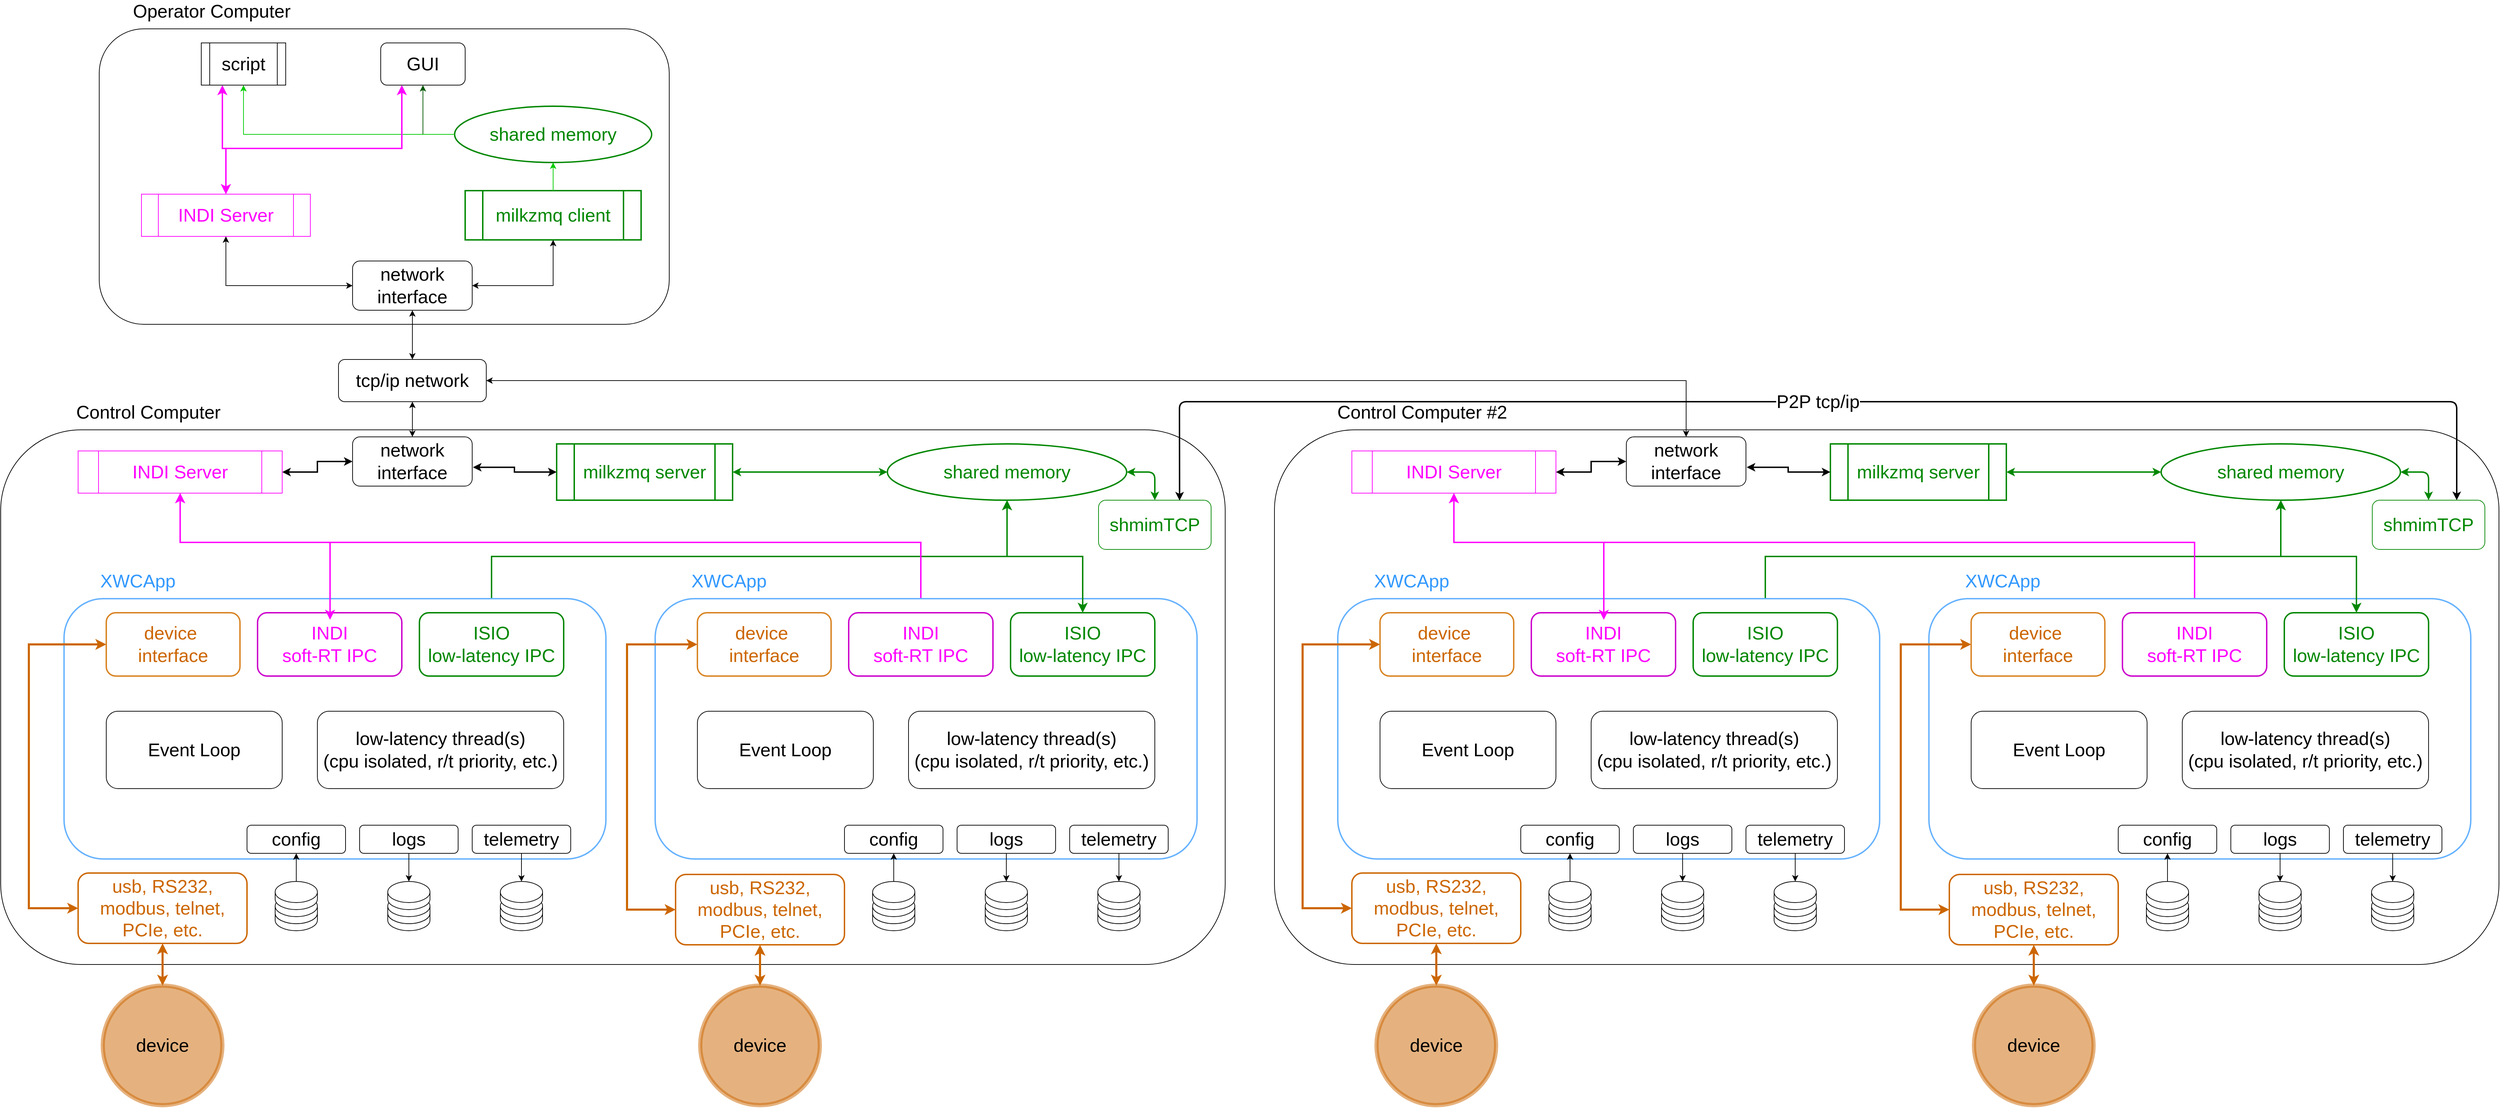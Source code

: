 <mxfile version="24.7.3" type="github">
  <diagram name="Page-1" id="lV40iSaLGWkwq5J8a7qe">
    <mxGraphModel dx="2924" dy="2236" grid="1" gridSize="10" guides="1" tooltips="1" connect="1" arrows="1" fold="1" page="1" pageScale="1" pageWidth="850" pageHeight="1100" math="0" shadow="0">
      <root>
        <mxCell id="0" />
        <mxCell id="1" parent="0" />
        <mxCell id="HDgts2HRx_NMo5KgWnL6-55" value="" style="rounded=1;whiteSpace=wrap;html=1;" parent="1" vertex="1">
          <mxGeometry x="-690" y="120" width="1740" height="760" as="geometry" />
        </mxCell>
        <mxCell id="HDgts2HRx_NMo5KgWnL6-56" value="&lt;font color=&quot;#008700&quot; style=&quot;font-size: 26px;&quot;&gt;shared memory&lt;/font&gt;" style="ellipse;whiteSpace=wrap;html=1;strokeWidth=2;strokeColor=#008700;" parent="1" vertex="1">
          <mxGeometry x="570" y="140" width="340" height="80" as="geometry" />
        </mxCell>
        <mxCell id="HDgts2HRx_NMo5KgWnL6-58" value="" style="edgeStyle=elbowEdgeStyle;elbow=vertical;endArrow=classic;html=1;curved=0;rounded=0;endSize=8;startSize=8;startArrow=classic;startFill=1;strokeColor=#008700;strokeWidth=2;entryX=0.5;entryY=1;entryDx=0;entryDy=0;" parent="1" source="HDgts2HRx_NMo5KgWnL6-33" target="HDgts2HRx_NMo5KgWnL6-56" edge="1">
          <mxGeometry width="50" height="50" relative="1" as="geometry">
            <mxPoint x="300" y="430" as="sourcePoint" />
            <mxPoint x="300" y="170" as="targetPoint" />
            <Array as="points">
              <mxPoint x="470" y="300" />
            </Array>
          </mxGeometry>
        </mxCell>
        <mxCell id="HDgts2HRx_NMo5KgWnL6-68" style="edgeStyle=orthogonalEdgeStyle;rounded=0;orthogonalLoop=1;jettySize=auto;html=1;exitX=1;exitY=0.5;exitDx=0;exitDy=0;entryX=0;entryY=0.5;entryDx=0;entryDy=0;startArrow=classic;startFill=1;strokeWidth=2;" parent="1" source="HDgts2HRx_NMo5KgWnL6-60" target="HDgts2HRx_NMo5KgWnL6-67" edge="1">
          <mxGeometry relative="1" as="geometry" />
        </mxCell>
        <mxCell id="HDgts2HRx_NMo5KgWnL6-60" value="&lt;font color=&quot;#ff00ff&quot; style=&quot;font-size: 26px;&quot;&gt;INDI Server&lt;/font&gt;" style="shape=process;whiteSpace=wrap;html=1;backgroundOutline=1;strokeColor=#FF00FF;" parent="1" vertex="1">
          <mxGeometry x="-580" y="150" width="290" height="60" as="geometry" />
        </mxCell>
        <mxCell id="HDgts2HRx_NMo5KgWnL6-62" value="" style="edgeStyle=elbowEdgeStyle;elbow=vertical;endArrow=classic;html=1;curved=0;rounded=0;endSize=8;startSize=8;entryX=0.5;entryY=1;entryDx=0;entryDy=0;strokeColor=#FF00FF;strokeWidth=2;startArrow=classic;startFill=1;" parent="1" source="HDgts2HRx_NMo5KgWnL6-5" target="HDgts2HRx_NMo5KgWnL6-60" edge="1">
          <mxGeometry width="50" height="50" relative="1" as="geometry">
            <mxPoint x="490" y="330" as="sourcePoint" />
            <mxPoint x="520" y="200" as="targetPoint" />
            <Array as="points">
              <mxPoint x="510" y="280" />
            </Array>
          </mxGeometry>
        </mxCell>
        <mxCell id="HDgts2HRx_NMo5KgWnL6-65" style="edgeStyle=orthogonalEdgeStyle;rounded=0;orthogonalLoop=1;jettySize=auto;html=1;exitX=1;exitY=0.5;exitDx=0;exitDy=0;startArrow=classic;startFill=1;strokeColor=#008700;strokeWidth=2;" parent="1" source="HDgts2HRx_NMo5KgWnL6-63" target="HDgts2HRx_NMo5KgWnL6-56" edge="1">
          <mxGeometry relative="1" as="geometry" />
        </mxCell>
        <mxCell id="HDgts2HRx_NMo5KgWnL6-63" value="&lt;font style=&quot;font-size: 26px;&quot; color=&quot;#008700&quot;&gt;milkzmq server&lt;/font&gt;" style="shape=process;whiteSpace=wrap;html=1;backgroundOutline=1;strokeColor=#008700;strokeWidth=2;" parent="1" vertex="1">
          <mxGeometry x="100" y="140" width="250" height="80" as="geometry" />
        </mxCell>
        <mxCell id="HDgts2HRx_NMo5KgWnL6-67" value="&lt;font style=&quot;font-size: 26px;&quot;&gt;network interface&lt;/font&gt;" style="rounded=1;whiteSpace=wrap;html=1;" parent="1" vertex="1">
          <mxGeometry x="-190" y="130" width="170" height="70" as="geometry" />
        </mxCell>
        <mxCell id="HDgts2HRx_NMo5KgWnL6-69" style="edgeStyle=orthogonalEdgeStyle;rounded=0;orthogonalLoop=1;jettySize=auto;html=1;exitX=0;exitY=0.5;exitDx=0;exitDy=0;entryX=1.006;entryY=0.617;entryDx=0;entryDy=0;entryPerimeter=0;startArrow=classic;startFill=1;strokeWidth=2;" parent="1" source="HDgts2HRx_NMo5KgWnL6-63" target="HDgts2HRx_NMo5KgWnL6-67" edge="1">
          <mxGeometry relative="1" as="geometry" />
        </mxCell>
        <mxCell id="HDgts2HRx_NMo5KgWnL6-70" value="" style="group" parent="1" vertex="1" connectable="0">
          <mxGeometry x="200" y="320" width="810" height="760" as="geometry" />
        </mxCell>
        <mxCell id="HDgts2HRx_NMo5KgWnL6-9" value="&lt;font style=&quot;font-size: 26px;&quot;&gt;device&lt;/font&gt;" style="ellipse;whiteSpace=wrap;html=1;aspect=fixed;fillColor=#CC6600;strokeColor=#CC6600;fillStyle=solid;opacity=50;strokeWidth=6;" parent="HDgts2HRx_NMo5KgWnL6-70" vertex="1">
          <mxGeometry x="104" y="590" width="170" height="170" as="geometry" />
        </mxCell>
        <mxCell id="HDgts2HRx_NMo5KgWnL6-12" value="" style="endArrow=classic;startArrow=classic;html=1;rounded=0;exitX=0.5;exitY=0;exitDx=0;exitDy=0;entryX=0.5;entryY=1;entryDx=0;entryDy=0;fontColor=#CC6600;strokeColor=#CC6600;strokeWidth=3;" parent="HDgts2HRx_NMo5KgWnL6-70" source="HDgts2HRx_NMo5KgWnL6-9" target="HDgts2HRx_NMo5KgWnL6-10" edge="1">
          <mxGeometry width="50" height="50" relative="1" as="geometry">
            <mxPoint x="470" y="170" as="sourcePoint" />
            <mxPoint x="520" y="120" as="targetPoint" />
          </mxGeometry>
        </mxCell>
        <mxCell id="HDgts2HRx_NMo5KgWnL6-2" value="" style="shape=cylinder3;whiteSpace=wrap;html=1;boundedLbl=1;backgroundOutline=1;size=15;" parent="HDgts2HRx_NMo5KgWnL6-70" vertex="1">
          <mxGeometry x="349" y="472" width="60" height="40" as="geometry" />
        </mxCell>
        <mxCell id="HDgts2HRx_NMo5KgWnL6-3" value="" style="rounded=1;whiteSpace=wrap;html=1;strokeWidth=2;strokeColor=#66B2FF;" parent="HDgts2HRx_NMo5KgWnL6-70" vertex="1">
          <mxGeometry x="40" y="40" width="770" height="370" as="geometry" />
        </mxCell>
        <mxCell id="HDgts2HRx_NMo5KgWnL6-4" value="&lt;font color=&quot;#cc6600&quot; style=&quot;font-size: 26px;&quot;&gt;device&amp;nbsp;&lt;/font&gt;&lt;div style=&quot;font-size: 26px;&quot;&gt;&lt;font color=&quot;#cc6600&quot; style=&quot;font-size: 26px;&quot;&gt;interface&lt;/font&gt;&lt;/div&gt;" style="rounded=1;whiteSpace=wrap;html=1;strokeColor=#d88322;strokeWidth=2;" parent="HDgts2HRx_NMo5KgWnL6-70" vertex="1">
          <mxGeometry x="100" y="60" width="190" height="90" as="geometry" />
        </mxCell>
        <mxCell id="HDgts2HRx_NMo5KgWnL6-5" value="&lt;span style=&quot;font-size: 26px;&quot;&gt;&lt;font color=&quot;#ff00ff&quot;&gt;INDI&lt;/font&gt;&lt;/span&gt;&lt;div&gt;&lt;span style=&quot;font-size: 26px;&quot;&gt;&lt;font color=&quot;#ff00ff&quot;&gt;soft-RT IPC&lt;/font&gt;&lt;/span&gt;&lt;/div&gt;" style="rounded=1;whiteSpace=wrap;html=1;strokeColor=#CC00CC;strokeWidth=2;" parent="HDgts2HRx_NMo5KgWnL6-70" vertex="1">
          <mxGeometry x="315" y="60" width="205" height="90" as="geometry" />
        </mxCell>
        <mxCell id="HDgts2HRx_NMo5KgWnL6-6" value="&lt;span style=&quot;font-size: 26px;&quot;&gt;&lt;font color=&quot;#008700&quot;&gt;ISIO&lt;/font&gt;&lt;/span&gt;&lt;div&gt;&lt;span style=&quot;font-size: 26px;&quot;&gt;&lt;font color=&quot;#008700&quot;&gt;low-latency IPC&lt;/font&gt;&lt;/span&gt;&lt;/div&gt;" style="rounded=1;whiteSpace=wrap;html=1;strokeColor=#008700;strokeWidth=2;" parent="HDgts2HRx_NMo5KgWnL6-70" vertex="1">
          <mxGeometry x="545" y="60" width="205" height="90" as="geometry" />
        </mxCell>
        <mxCell id="HDgts2HRx_NMo5KgWnL6-7" value="&lt;font style=&quot;font-size: 26px;&quot;&gt;Event Loop&lt;/font&gt;" style="rounded=1;whiteSpace=wrap;html=1;" parent="HDgts2HRx_NMo5KgWnL6-70" vertex="1">
          <mxGeometry x="100" y="200" width="250" height="110" as="geometry" />
        </mxCell>
        <mxCell id="HDgts2HRx_NMo5KgWnL6-8" value="&lt;font style=&quot;font-size: 26px;&quot;&gt;low-latency thread(s)&lt;/font&gt;&lt;div&gt;&lt;font style=&quot;font-size: 26px;&quot;&gt;(cpu isolated, r/t priority, etc.)&lt;/font&gt;&lt;/div&gt;" style="rounded=1;whiteSpace=wrap;html=1;" parent="HDgts2HRx_NMo5KgWnL6-70" vertex="1">
          <mxGeometry x="400" y="200" width="350" height="110" as="geometry" />
        </mxCell>
        <mxCell id="HDgts2HRx_NMo5KgWnL6-10" value="&lt;font style=&quot;font-size: 26px;&quot;&gt;usb, RS232, modbus, telnet, PCIe, etc.&lt;/font&gt;" style="rounded=1;whiteSpace=wrap;html=1;strokeColor=#CC6600;strokeWidth=2;fontColor=#CC6600;" parent="HDgts2HRx_NMo5KgWnL6-70" vertex="1">
          <mxGeometry x="69" y="432" width="240" height="100" as="geometry" />
        </mxCell>
        <mxCell id="HDgts2HRx_NMo5KgWnL6-11" value="" style="endArrow=classic;startArrow=classic;html=1;rounded=0;entryX=0;entryY=0.5;entryDx=0;entryDy=0;exitX=0;exitY=0.5;exitDx=0;exitDy=0;strokeColor=#CC6600;strokeWidth=3;" parent="HDgts2HRx_NMo5KgWnL6-70" source="HDgts2HRx_NMo5KgWnL6-10" target="HDgts2HRx_NMo5KgWnL6-4" edge="1">
          <mxGeometry width="50" height="50" relative="1" as="geometry">
            <mxPoint x="450" y="170" as="sourcePoint" />
            <mxPoint x="500" y="120" as="targetPoint" />
            <Array as="points">
              <mxPoint y="482" />
              <mxPoint y="105" />
            </Array>
          </mxGeometry>
        </mxCell>
        <mxCell id="HDgts2HRx_NMo5KgWnL6-13" value="&lt;font style=&quot;font-size: 26px;&quot;&gt;config&lt;/font&gt;" style="rounded=1;whiteSpace=wrap;html=1;" parent="HDgts2HRx_NMo5KgWnL6-70" vertex="1">
          <mxGeometry x="309" y="362" width="140" height="40" as="geometry" />
        </mxCell>
        <mxCell id="HDgts2HRx_NMo5KgWnL6-14" value="&lt;font style=&quot;font-size: 26px;&quot;&gt;logs&lt;/font&gt;&lt;span style=&quot;color: rgba(0, 0, 0, 0); font-family: monospace; font-size: 0px; text-align: start; text-wrap: nowrap;&quot;&gt;%3CmxGraphModel%3E%3Croot%3E%3CmxCell%20id%3D%220%22%2F%3E%3CmxCell%20id%3D%221%22%20parent%3D%220%22%2F%3E%3CmxCell%20id%3D%222%22%20value%3D%22%26lt%3Bfont%20style%3D%26quot%3Bfont-size%3A%2026px%3B%26quot%3B%26gt%3Bconfig%26lt%3B%2Ffont%26gt%3B%22%20style%3D%22rounded%3D1%3BwhiteSpace%3Dwrap%3Bhtml%3D1%3B%22%20vertex%3D%221%22%20parent%3D%221%22%3E%3CmxGeometry%20x%3D%22-30%22%20y%3D%22740%22%20width%3D%22140%22%20height%3D%2240%22%20as%3D%22geometry%22%2F%3E%3C%2FmxCell%3E%3C%2Froot%3E%3C%2FmxGraphModel%3E&lt;/span&gt;" style="rounded=1;whiteSpace=wrap;html=1;" parent="HDgts2HRx_NMo5KgWnL6-70" vertex="1">
          <mxGeometry x="469" y="362" width="140" height="40" as="geometry" />
        </mxCell>
        <mxCell id="HDgts2HRx_NMo5KgWnL6-15" value="&lt;span style=&quot;font-size: 26px;&quot;&gt;telemetry&lt;/span&gt;" style="rounded=1;whiteSpace=wrap;html=1;" parent="HDgts2HRx_NMo5KgWnL6-70" vertex="1">
          <mxGeometry x="629" y="362" width="140" height="40" as="geometry" />
        </mxCell>
        <mxCell id="HDgts2HRx_NMo5KgWnL6-16" value="" style="shape=cylinder3;whiteSpace=wrap;html=1;boundedLbl=1;backgroundOutline=1;size=15;" parent="HDgts2HRx_NMo5KgWnL6-70" vertex="1">
          <mxGeometry x="349" y="462" width="60" height="40" as="geometry" />
        </mxCell>
        <mxCell id="HDgts2HRx_NMo5KgWnL6-17" value="" style="shape=cylinder3;whiteSpace=wrap;html=1;boundedLbl=1;backgroundOutline=1;size=15;" parent="HDgts2HRx_NMo5KgWnL6-70" vertex="1">
          <mxGeometry x="349" y="442" width="60" height="40" as="geometry" />
        </mxCell>
        <mxCell id="HDgts2HRx_NMo5KgWnL6-18" value="" style="shape=cylinder3;whiteSpace=wrap;html=1;boundedLbl=1;backgroundOutline=1;size=15;" parent="HDgts2HRx_NMo5KgWnL6-70" vertex="1">
          <mxGeometry x="509" y="472" width="60" height="40" as="geometry" />
        </mxCell>
        <mxCell id="HDgts2HRx_NMo5KgWnL6-19" value="" style="shape=cylinder3;whiteSpace=wrap;html=1;boundedLbl=1;backgroundOutline=1;size=15;" parent="HDgts2HRx_NMo5KgWnL6-70" vertex="1">
          <mxGeometry x="509" y="462" width="60" height="40" as="geometry" />
        </mxCell>
        <mxCell id="HDgts2HRx_NMo5KgWnL6-20" value="" style="shape=cylinder3;whiteSpace=wrap;html=1;boundedLbl=1;backgroundOutline=1;size=15;" parent="HDgts2HRx_NMo5KgWnL6-70" vertex="1">
          <mxGeometry x="509" y="442" width="60" height="40" as="geometry" />
        </mxCell>
        <mxCell id="HDgts2HRx_NMo5KgWnL6-21" value="" style="shape=cylinder3;whiteSpace=wrap;html=1;boundedLbl=1;backgroundOutline=1;size=15;" parent="HDgts2HRx_NMo5KgWnL6-70" vertex="1">
          <mxGeometry x="669" y="472" width="60" height="40" as="geometry" />
        </mxCell>
        <mxCell id="HDgts2HRx_NMo5KgWnL6-22" value="" style="shape=cylinder3;whiteSpace=wrap;html=1;boundedLbl=1;backgroundOutline=1;size=15;" parent="HDgts2HRx_NMo5KgWnL6-70" vertex="1">
          <mxGeometry x="669" y="462" width="60" height="40" as="geometry" />
        </mxCell>
        <mxCell id="HDgts2HRx_NMo5KgWnL6-23" value="" style="shape=cylinder3;whiteSpace=wrap;html=1;boundedLbl=1;backgroundOutline=1;size=15;" parent="HDgts2HRx_NMo5KgWnL6-70" vertex="1">
          <mxGeometry x="669" y="442" width="60" height="40" as="geometry" />
        </mxCell>
        <mxCell id="HDgts2HRx_NMo5KgWnL6-24" value="" style="endArrow=classic;html=1;rounded=0;exitX=0.5;exitY=0;exitDx=0;exitDy=0;exitPerimeter=0;entryX=0.5;entryY=1;entryDx=0;entryDy=0;" parent="HDgts2HRx_NMo5KgWnL6-70" source="HDgts2HRx_NMo5KgWnL6-17" target="HDgts2HRx_NMo5KgWnL6-13" edge="1">
          <mxGeometry width="50" height="50" relative="1" as="geometry">
            <mxPoint x="669" y="122" as="sourcePoint" />
            <mxPoint x="719" y="72" as="targetPoint" />
          </mxGeometry>
        </mxCell>
        <mxCell id="HDgts2HRx_NMo5KgWnL6-25" value="" style="endArrow=classic;html=1;rounded=0;exitX=0.5;exitY=1;exitDx=0;exitDy=0;entryX=0.5;entryY=0;entryDx=0;entryDy=0;entryPerimeter=0;" parent="HDgts2HRx_NMo5KgWnL6-70" source="HDgts2HRx_NMo5KgWnL6-14" target="HDgts2HRx_NMo5KgWnL6-20" edge="1">
          <mxGeometry width="50" height="50" relative="1" as="geometry">
            <mxPoint x="389" y="452" as="sourcePoint" />
            <mxPoint x="389" y="412" as="targetPoint" />
          </mxGeometry>
        </mxCell>
        <mxCell id="HDgts2HRx_NMo5KgWnL6-26" value="" style="endArrow=classic;html=1;rounded=0;exitX=0.5;exitY=1;exitDx=0;exitDy=0;entryX=0.5;entryY=0;entryDx=0;entryDy=0;entryPerimeter=0;" parent="HDgts2HRx_NMo5KgWnL6-70" source="HDgts2HRx_NMo5KgWnL6-15" target="HDgts2HRx_NMo5KgWnL6-23" edge="1">
          <mxGeometry width="50" height="50" relative="1" as="geometry">
            <mxPoint x="669" y="122" as="sourcePoint" />
            <mxPoint x="699" y="432" as="targetPoint" />
          </mxGeometry>
        </mxCell>
        <mxCell id="HDgts2HRx_NMo5KgWnL6-27" value="XWCApp" style="text;html=1;align=center;verticalAlign=middle;whiteSpace=wrap;rounded=0;fontSize=26;fontColor=#3399FF;" parent="HDgts2HRx_NMo5KgWnL6-70" vertex="1">
          <mxGeometry x="90" width="110" height="30" as="geometry" />
        </mxCell>
        <mxCell id="HDgts2HRx_NMo5KgWnL6-71" value="" style="group" parent="1" vertex="1" connectable="0">
          <mxGeometry x="-650" y="320" width="820" height="760" as="geometry" />
        </mxCell>
        <mxCell id="HDgts2HRx_NMo5KgWnL6-36" value="&lt;font style=&quot;font-size: 26px;&quot;&gt;device&lt;/font&gt;" style="ellipse;whiteSpace=wrap;html=1;aspect=fixed;fillColor=#CC6600;strokeColor=#CC6600;fillStyle=solid;opacity=50;strokeWidth=6;" parent="HDgts2HRx_NMo5KgWnL6-71" vertex="1">
          <mxGeometry x="105" y="590" width="170" height="170" as="geometry" />
        </mxCell>
        <mxCell id="HDgts2HRx_NMo5KgWnL6-39" value="" style="endArrow=classic;startArrow=classic;html=1;rounded=0;exitX=0.5;exitY=0;exitDx=0;exitDy=0;entryX=0.5;entryY=1;entryDx=0;entryDy=0;fontColor=#CC6600;strokeColor=#CC6600;strokeWidth=3;" parent="HDgts2HRx_NMo5KgWnL6-71" source="HDgts2HRx_NMo5KgWnL6-36" target="HDgts2HRx_NMo5KgWnL6-37" edge="1">
          <mxGeometry width="50" height="50" relative="1" as="geometry">
            <mxPoint x="460" y="170" as="sourcePoint" />
            <mxPoint x="510" y="120" as="targetPoint" />
          </mxGeometry>
        </mxCell>
        <mxCell id="HDgts2HRx_NMo5KgWnL6-29" value="" style="shape=cylinder3;whiteSpace=wrap;html=1;boundedLbl=1;backgroundOutline=1;size=15;" parent="HDgts2HRx_NMo5KgWnL6-71" vertex="1">
          <mxGeometry x="350" y="472" width="60" height="40" as="geometry" />
        </mxCell>
        <mxCell id="HDgts2HRx_NMo5KgWnL6-30" value="" style="rounded=1;whiteSpace=wrap;html=1;strokeWidth=2;strokeColor=#66B2FF;" parent="HDgts2HRx_NMo5KgWnL6-71" vertex="1">
          <mxGeometry x="50" y="40" width="770" height="370" as="geometry" />
        </mxCell>
        <mxCell id="HDgts2HRx_NMo5KgWnL6-31" value="&lt;font color=&quot;#cc6600&quot; style=&quot;font-size: 26px;&quot;&gt;device&amp;nbsp;&lt;/font&gt;&lt;div style=&quot;font-size: 26px;&quot;&gt;&lt;font color=&quot;#cc6600&quot; style=&quot;font-size: 26px;&quot;&gt;interface&lt;/font&gt;&lt;/div&gt;" style="rounded=1;whiteSpace=wrap;html=1;strokeColor=#d88322;strokeWidth=2;" parent="HDgts2HRx_NMo5KgWnL6-71" vertex="1">
          <mxGeometry x="110" y="60" width="190" height="90" as="geometry" />
        </mxCell>
        <mxCell id="HDgts2HRx_NMo5KgWnL6-32" value="&lt;span style=&quot;font-size: 26px;&quot;&gt;&lt;font color=&quot;#ff00ff&quot;&gt;INDI&lt;/font&gt;&lt;/span&gt;&lt;div&gt;&lt;span style=&quot;font-size: 26px;&quot;&gt;&lt;font color=&quot;#ff00ff&quot;&gt;soft-RT IPC&lt;/font&gt;&lt;/span&gt;&lt;/div&gt;" style="rounded=1;whiteSpace=wrap;html=1;strokeColor=#CC00CC;strokeWidth=2;" parent="HDgts2HRx_NMo5KgWnL6-71" vertex="1">
          <mxGeometry x="325" y="60" width="205" height="90" as="geometry" />
        </mxCell>
        <mxCell id="HDgts2HRx_NMo5KgWnL6-33" value="&lt;span style=&quot;font-size: 26px;&quot;&gt;&lt;font color=&quot;#008700&quot;&gt;ISIO&lt;/font&gt;&lt;/span&gt;&lt;div&gt;&lt;span style=&quot;font-size: 26px;&quot;&gt;&lt;font color=&quot;#008700&quot;&gt;low-latency IPC&lt;/font&gt;&lt;/span&gt;&lt;/div&gt;" style="rounded=1;whiteSpace=wrap;html=1;strokeColor=#008700;strokeWidth=2;" parent="HDgts2HRx_NMo5KgWnL6-71" vertex="1">
          <mxGeometry x="555" y="60" width="205" height="90" as="geometry" />
        </mxCell>
        <mxCell id="HDgts2HRx_NMo5KgWnL6-34" value="&lt;font style=&quot;font-size: 26px;&quot;&gt;Event Loop&lt;/font&gt;" style="rounded=1;whiteSpace=wrap;html=1;" parent="HDgts2HRx_NMo5KgWnL6-71" vertex="1">
          <mxGeometry x="110" y="200" width="250" height="110" as="geometry" />
        </mxCell>
        <mxCell id="HDgts2HRx_NMo5KgWnL6-35" value="&lt;font style=&quot;font-size: 26px;&quot;&gt;low-latency thread(s)&lt;/font&gt;&lt;div&gt;&lt;font style=&quot;font-size: 26px;&quot;&gt;(cpu isolated, r/t priority, etc.)&lt;/font&gt;&lt;/div&gt;" style="rounded=1;whiteSpace=wrap;html=1;" parent="HDgts2HRx_NMo5KgWnL6-71" vertex="1">
          <mxGeometry x="410" y="200" width="350" height="110" as="geometry" />
        </mxCell>
        <mxCell id="HDgts2HRx_NMo5KgWnL6-37" value="&lt;font style=&quot;font-size: 26px;&quot;&gt;usb, RS232, modbus, telnet, PCIe, etc.&lt;/font&gt;" style="rounded=1;whiteSpace=wrap;html=1;strokeColor=#CC6600;strokeWidth=2;fontColor=#CC6600;" parent="HDgts2HRx_NMo5KgWnL6-71" vertex="1">
          <mxGeometry x="70" y="430" width="240" height="100" as="geometry" />
        </mxCell>
        <mxCell id="HDgts2HRx_NMo5KgWnL6-38" value="" style="endArrow=classic;startArrow=classic;html=1;rounded=0;entryX=0;entryY=0.5;entryDx=0;entryDy=0;exitX=0;exitY=0.5;exitDx=0;exitDy=0;strokeColor=#CC6600;strokeWidth=3;" parent="HDgts2HRx_NMo5KgWnL6-71" source="HDgts2HRx_NMo5KgWnL6-37" target="HDgts2HRx_NMo5KgWnL6-31" edge="1">
          <mxGeometry width="50" height="50" relative="1" as="geometry">
            <mxPoint x="460" y="170" as="sourcePoint" />
            <mxPoint x="510" y="120" as="targetPoint" />
            <Array as="points">
              <mxPoint y="480" />
              <mxPoint y="105" />
            </Array>
          </mxGeometry>
        </mxCell>
        <mxCell id="HDgts2HRx_NMo5KgWnL6-40" value="&lt;font style=&quot;font-size: 26px;&quot;&gt;config&lt;/font&gt;" style="rounded=1;whiteSpace=wrap;html=1;" parent="HDgts2HRx_NMo5KgWnL6-71" vertex="1">
          <mxGeometry x="310" y="362" width="140" height="40" as="geometry" />
        </mxCell>
        <mxCell id="HDgts2HRx_NMo5KgWnL6-41" value="&lt;font style=&quot;font-size: 26px;&quot;&gt;logs&lt;/font&gt;&lt;span style=&quot;color: rgba(0, 0, 0, 0); font-family: monospace; font-size: 0px; text-align: start; text-wrap: nowrap;&quot;&gt;%3CmxGraphModel%3E%3Croot%3E%3CmxCell%20id%3D%220%22%2F%3E%3CmxCell%20id%3D%221%22%20parent%3D%220%22%2F%3E%3CmxCell%20id%3D%222%22%20value%3D%22%26lt%3Bfont%20style%3D%26quot%3Bfont-size%3A%2026px%3B%26quot%3B%26gt%3Bconfig%26lt%3B%2Ffont%26gt%3B%22%20style%3D%22rounded%3D1%3BwhiteSpace%3Dwrap%3Bhtml%3D1%3B%22%20vertex%3D%221%22%20parent%3D%221%22%3E%3CmxGeometry%20x%3D%22-30%22%20y%3D%22740%22%20width%3D%22140%22%20height%3D%2240%22%20as%3D%22geometry%22%2F%3E%3C%2FmxCell%3E%3C%2Froot%3E%3C%2FmxGraphModel%3E&lt;/span&gt;" style="rounded=1;whiteSpace=wrap;html=1;" parent="HDgts2HRx_NMo5KgWnL6-71" vertex="1">
          <mxGeometry x="470" y="362" width="140" height="40" as="geometry" />
        </mxCell>
        <mxCell id="HDgts2HRx_NMo5KgWnL6-42" value="&lt;span style=&quot;font-size: 26px;&quot;&gt;telemetry&lt;/span&gt;" style="rounded=1;whiteSpace=wrap;html=1;" parent="HDgts2HRx_NMo5KgWnL6-71" vertex="1">
          <mxGeometry x="630" y="362" width="140" height="40" as="geometry" />
        </mxCell>
        <mxCell id="HDgts2HRx_NMo5KgWnL6-43" value="" style="shape=cylinder3;whiteSpace=wrap;html=1;boundedLbl=1;backgroundOutline=1;size=15;" parent="HDgts2HRx_NMo5KgWnL6-71" vertex="1">
          <mxGeometry x="350" y="462" width="60" height="40" as="geometry" />
        </mxCell>
        <mxCell id="HDgts2HRx_NMo5KgWnL6-44" value="" style="shape=cylinder3;whiteSpace=wrap;html=1;boundedLbl=1;backgroundOutline=1;size=15;" parent="HDgts2HRx_NMo5KgWnL6-71" vertex="1">
          <mxGeometry x="350" y="442" width="60" height="40" as="geometry" />
        </mxCell>
        <mxCell id="HDgts2HRx_NMo5KgWnL6-45" value="" style="shape=cylinder3;whiteSpace=wrap;html=1;boundedLbl=1;backgroundOutline=1;size=15;" parent="HDgts2HRx_NMo5KgWnL6-71" vertex="1">
          <mxGeometry x="510" y="472" width="60" height="40" as="geometry" />
        </mxCell>
        <mxCell id="HDgts2HRx_NMo5KgWnL6-46" value="" style="shape=cylinder3;whiteSpace=wrap;html=1;boundedLbl=1;backgroundOutline=1;size=15;" parent="HDgts2HRx_NMo5KgWnL6-71" vertex="1">
          <mxGeometry x="510" y="462" width="60" height="40" as="geometry" />
        </mxCell>
        <mxCell id="HDgts2HRx_NMo5KgWnL6-47" value="" style="shape=cylinder3;whiteSpace=wrap;html=1;boundedLbl=1;backgroundOutline=1;size=15;" parent="HDgts2HRx_NMo5KgWnL6-71" vertex="1">
          <mxGeometry x="510" y="442" width="60" height="40" as="geometry" />
        </mxCell>
        <mxCell id="HDgts2HRx_NMo5KgWnL6-48" value="" style="shape=cylinder3;whiteSpace=wrap;html=1;boundedLbl=1;backgroundOutline=1;size=15;" parent="HDgts2HRx_NMo5KgWnL6-71" vertex="1">
          <mxGeometry x="670" y="472" width="60" height="40" as="geometry" />
        </mxCell>
        <mxCell id="HDgts2HRx_NMo5KgWnL6-49" value="" style="shape=cylinder3;whiteSpace=wrap;html=1;boundedLbl=1;backgroundOutline=1;size=15;" parent="HDgts2HRx_NMo5KgWnL6-71" vertex="1">
          <mxGeometry x="670" y="462" width="60" height="40" as="geometry" />
        </mxCell>
        <mxCell id="HDgts2HRx_NMo5KgWnL6-50" value="" style="shape=cylinder3;whiteSpace=wrap;html=1;boundedLbl=1;backgroundOutline=1;size=15;" parent="HDgts2HRx_NMo5KgWnL6-71" vertex="1">
          <mxGeometry x="670" y="442" width="60" height="40" as="geometry" />
        </mxCell>
        <mxCell id="HDgts2HRx_NMo5KgWnL6-51" value="" style="endArrow=classic;html=1;rounded=0;exitX=0.5;exitY=0;exitDx=0;exitDy=0;exitPerimeter=0;entryX=0.5;entryY=1;entryDx=0;entryDy=0;" parent="HDgts2HRx_NMo5KgWnL6-71" source="HDgts2HRx_NMo5KgWnL6-44" target="HDgts2HRx_NMo5KgWnL6-40" edge="1">
          <mxGeometry width="50" height="50" relative="1" as="geometry">
            <mxPoint x="670" y="122" as="sourcePoint" />
            <mxPoint x="720" y="72" as="targetPoint" />
          </mxGeometry>
        </mxCell>
        <mxCell id="HDgts2HRx_NMo5KgWnL6-52" value="" style="endArrow=classic;html=1;rounded=0;exitX=0.5;exitY=1;exitDx=0;exitDy=0;entryX=0.5;entryY=0;entryDx=0;entryDy=0;entryPerimeter=0;" parent="HDgts2HRx_NMo5KgWnL6-71" source="HDgts2HRx_NMo5KgWnL6-41" target="HDgts2HRx_NMo5KgWnL6-47" edge="1">
          <mxGeometry width="50" height="50" relative="1" as="geometry">
            <mxPoint x="390" y="452" as="sourcePoint" />
            <mxPoint x="390" y="412" as="targetPoint" />
          </mxGeometry>
        </mxCell>
        <mxCell id="HDgts2HRx_NMo5KgWnL6-53" value="" style="endArrow=classic;html=1;rounded=0;exitX=0.5;exitY=1;exitDx=0;exitDy=0;entryX=0.5;entryY=0;entryDx=0;entryDy=0;entryPerimeter=0;" parent="HDgts2HRx_NMo5KgWnL6-71" source="HDgts2HRx_NMo5KgWnL6-42" target="HDgts2HRx_NMo5KgWnL6-50" edge="1">
          <mxGeometry width="50" height="50" relative="1" as="geometry">
            <mxPoint x="670" y="122" as="sourcePoint" />
            <mxPoint x="700" y="432" as="targetPoint" />
          </mxGeometry>
        </mxCell>
        <mxCell id="HDgts2HRx_NMo5KgWnL6-54" value="XWCApp" style="text;html=1;align=center;verticalAlign=middle;whiteSpace=wrap;rounded=0;fontSize=26;fontColor=#3399FF;" parent="HDgts2HRx_NMo5KgWnL6-71" vertex="1">
          <mxGeometry x="100" width="110" height="30" as="geometry" />
        </mxCell>
        <mxCell id="HDgts2HRx_NMo5KgWnL6-61" value="" style="edgeStyle=elbowEdgeStyle;elbow=vertical;endArrow=classic;html=1;curved=0;rounded=0;endSize=8;startSize=8;entryX=0.5;entryY=1;entryDx=0;entryDy=0;strokeColor=#FF00FF;strokeWidth=2;startArrow=classic;startFill=1;" parent="1" target="HDgts2HRx_NMo5KgWnL6-60" edge="1">
          <mxGeometry width="50" height="50" relative="1" as="geometry">
            <mxPoint x="-222" y="390" as="sourcePoint" />
            <mxPoint x="-430" y="210" as="targetPoint" />
            <Array as="points">
              <mxPoint x="-270" y="280" />
            </Array>
          </mxGeometry>
        </mxCell>
        <mxCell id="HDgts2HRx_NMo5KgWnL6-59" value="" style="edgeStyle=elbowEdgeStyle;elbow=vertical;endArrow=classic;html=1;curved=0;rounded=0;endSize=8;startSize=8;startArrow=classic;startFill=1;strokeColor=#008700;strokeWidth=2;exitX=0.5;exitY=0;exitDx=0;exitDy=0;entryX=0.5;entryY=1;entryDx=0;entryDy=0;" parent="1" source="HDgts2HRx_NMo5KgWnL6-6" target="HDgts2HRx_NMo5KgWnL6-56" edge="1">
          <mxGeometry width="50" height="50" relative="1" as="geometry">
            <mxPoint x="198" y="390" as="sourcePoint" />
            <mxPoint x="700" y="210" as="targetPoint" />
            <Array as="points">
              <mxPoint x="870" y="300" />
            </Array>
          </mxGeometry>
        </mxCell>
        <mxCell id="HDgts2HRx_NMo5KgWnL6-72" value="&lt;font style=&quot;font-size: 26px;&quot;&gt;Control Computer&lt;/font&gt;" style="text;html=1;align=center;verticalAlign=middle;whiteSpace=wrap;rounded=0;" parent="1" vertex="1">
          <mxGeometry x="-610" y="80" width="260" height="30" as="geometry" />
        </mxCell>
        <mxCell id="HDgts2HRx_NMo5KgWnL6-73" value="" style="rounded=1;whiteSpace=wrap;html=1;" parent="1" vertex="1">
          <mxGeometry x="-550" y="-450" width="810" height="420" as="geometry" />
        </mxCell>
        <mxCell id="HDgts2HRx_NMo5KgWnL6-74" value="&lt;font style=&quot;font-size: 26px;&quot;&gt;network&lt;/font&gt;&lt;div&gt;&lt;font style=&quot;font-size: 26px;&quot;&gt;interface&lt;/font&gt;&lt;/div&gt;" style="rounded=1;whiteSpace=wrap;html=1;" parent="1" vertex="1">
          <mxGeometry x="-190" y="-120" width="170" height="70" as="geometry" />
        </mxCell>
        <mxCell id="HDgts2HRx_NMo5KgWnL6-75" value="&lt;font color=&quot;#ff00ff&quot; style=&quot;font-size: 26px;&quot;&gt;INDI Server&lt;/font&gt;" style="shape=process;whiteSpace=wrap;html=1;backgroundOutline=1;strokeColor=#FF00FF;" parent="1" vertex="1">
          <mxGeometry x="-490" y="-215" width="240" height="60" as="geometry" />
        </mxCell>
        <mxCell id="HDgts2HRx_NMo5KgWnL6-77" value="&lt;font style=&quot;font-size: 26px;&quot; color=&quot;#008700&quot;&gt;milkzmq client&lt;/font&gt;" style="shape=process;whiteSpace=wrap;html=1;backgroundOutline=1;strokeColor=#008700;strokeWidth=2;" parent="1" vertex="1">
          <mxGeometry x="-30" y="-220" width="250" height="70" as="geometry" />
        </mxCell>
        <mxCell id="HDgts2HRx_NMo5KgWnL6-79" value="&lt;font color=&quot;#008700&quot; style=&quot;font-size: 26px;&quot;&gt;shared memory&lt;/font&gt;" style="ellipse;whiteSpace=wrap;html=1;strokeWidth=2;strokeColor=#008700;" parent="1" vertex="1">
          <mxGeometry x="-45" y="-340" width="280" height="80" as="geometry" />
        </mxCell>
        <mxCell id="HDgts2HRx_NMo5KgWnL6-80" value="&lt;font style=&quot;font-size: 26px;&quot;&gt;Operator Computer&lt;/font&gt;" style="text;html=1;align=center;verticalAlign=middle;whiteSpace=wrap;rounded=0;" parent="1" vertex="1">
          <mxGeometry x="-520" y="-490" width="260" height="30" as="geometry" />
        </mxCell>
        <mxCell id="HDgts2HRx_NMo5KgWnL6-82" value="&lt;font style=&quot;font-size: 26px;&quot;&gt;tcp/ip network&lt;/font&gt;" style="rounded=1;whiteSpace=wrap;html=1;" parent="1" vertex="1">
          <mxGeometry x="-210" y="20" width="210" height="60" as="geometry" />
        </mxCell>
        <mxCell id="HDgts2HRx_NMo5KgWnL6-83" value="" style="endArrow=classic;startArrow=classic;html=1;rounded=0;exitX=0.5;exitY=0;exitDx=0;exitDy=0;entryX=0.5;entryY=1;entryDx=0;entryDy=0;" parent="1" source="HDgts2HRx_NMo5KgWnL6-67" target="HDgts2HRx_NMo5KgWnL6-82" edge="1">
          <mxGeometry width="50" height="50" relative="1" as="geometry">
            <mxPoint x="60" y="-40" as="sourcePoint" />
            <mxPoint x="110" y="-90" as="targetPoint" />
          </mxGeometry>
        </mxCell>
        <mxCell id="HDgts2HRx_NMo5KgWnL6-86" value="" style="endArrow=classic;startArrow=classic;html=1;rounded=0;exitX=0.5;exitY=0;exitDx=0;exitDy=0;" parent="1" source="HDgts2HRx_NMo5KgWnL6-82" target="HDgts2HRx_NMo5KgWnL6-74" edge="1">
          <mxGeometry width="50" height="50" relative="1" as="geometry">
            <mxPoint x="60" y="-40" as="sourcePoint" />
            <mxPoint x="110" y="-90" as="targetPoint" />
          </mxGeometry>
        </mxCell>
        <mxCell id="HDgts2HRx_NMo5KgWnL6-90" value="" style="endArrow=classic;startArrow=classic;html=1;rounded=0;exitX=1;exitY=0.5;exitDx=0;exitDy=0;entryX=0.5;entryY=1;entryDx=0;entryDy=0;" parent="1" source="HDgts2HRx_NMo5KgWnL6-74" target="HDgts2HRx_NMo5KgWnL6-77" edge="1">
          <mxGeometry width="50" height="50" relative="1" as="geometry">
            <mxPoint x="-95" y="30" as="sourcePoint" />
            <mxPoint x="-95" y="-40" as="targetPoint" />
            <Array as="points">
              <mxPoint x="95" y="-85" />
            </Array>
          </mxGeometry>
        </mxCell>
        <mxCell id="HDgts2HRx_NMo5KgWnL6-91" value="" style="endArrow=classic;startArrow=classic;html=1;rounded=0;exitX=0;exitY=0.5;exitDx=0;exitDy=0;entryX=0.5;entryY=1;entryDx=0;entryDy=0;" parent="1" source="HDgts2HRx_NMo5KgWnL6-74" target="HDgts2HRx_NMo5KgWnL6-75" edge="1">
          <mxGeometry width="50" height="50" relative="1" as="geometry">
            <mxPoint x="-10" y="-75" as="sourcePoint" />
            <mxPoint x="105" y="-140" as="targetPoint" />
            <Array as="points">
              <mxPoint x="-370" y="-85" />
            </Array>
          </mxGeometry>
        </mxCell>
        <mxCell id="HDgts2HRx_NMo5KgWnL6-92" value="" style="endArrow=classic;startArrow=none;html=1;rounded=0;entryX=0.5;entryY=1;entryDx=0;entryDy=0;strokeColor=#00CC00;startFill=0;" parent="1" source="HDgts2HRx_NMo5KgWnL6-77" target="HDgts2HRx_NMo5KgWnL6-79" edge="1">
          <mxGeometry width="50" height="50" relative="1" as="geometry">
            <mxPoint x="240" y="100" as="sourcePoint" />
            <mxPoint x="290" y="50" as="targetPoint" />
          </mxGeometry>
        </mxCell>
        <mxCell id="HDgts2HRx_NMo5KgWnL6-93" value="&lt;font style=&quot;font-size: 26px;&quot;&gt;GUI&lt;/font&gt;" style="rounded=1;whiteSpace=wrap;html=1;" parent="1" vertex="1">
          <mxGeometry x="-150" y="-430" width="120" height="60" as="geometry" />
        </mxCell>
        <mxCell id="HDgts2HRx_NMo5KgWnL6-95" value="&lt;font style=&quot;font-size: 26px;&quot;&gt;script&lt;/font&gt;" style="shape=process;whiteSpace=wrap;html=1;backgroundOutline=1;" parent="1" vertex="1">
          <mxGeometry x="-405" y="-430" width="120" height="60" as="geometry" />
        </mxCell>
        <mxCell id="HDgts2HRx_NMo5KgWnL6-96" value="" style="endArrow=classic;startArrow=none;html=1;rounded=0;entryX=0.5;entryY=1;entryDx=0;entryDy=0;strokeColor=#005700;startFill=0;exitX=0;exitY=0.5;exitDx=0;exitDy=0;fillColor=#008a00;" parent="1" source="HDgts2HRx_NMo5KgWnL6-79" edge="1">
          <mxGeometry width="50" height="50" relative="1" as="geometry">
            <mxPoint x="-50" y="-300" as="sourcePoint" />
            <mxPoint x="-90" y="-370" as="targetPoint" />
            <Array as="points">
              <mxPoint x="-90" y="-300" />
            </Array>
          </mxGeometry>
        </mxCell>
        <mxCell id="HDgts2HRx_NMo5KgWnL6-97" value="" style="endArrow=classic;startArrow=none;html=1;rounded=0;entryX=0.5;entryY=1;entryDx=0;entryDy=0;strokeColor=#00CC00;startFill=0;exitX=0;exitY=0.5;exitDx=0;exitDy=0;" parent="1" source="HDgts2HRx_NMo5KgWnL6-79" target="HDgts2HRx_NMo5KgWnL6-95" edge="1">
          <mxGeometry width="50" height="50" relative="1" as="geometry">
            <mxPoint x="-50" y="-300" as="sourcePoint" />
            <mxPoint x="-80" y="-360" as="targetPoint" />
            <Array as="points">
              <mxPoint x="-345" y="-300" />
            </Array>
          </mxGeometry>
        </mxCell>
        <mxCell id="HDgts2HRx_NMo5KgWnL6-98" value="" style="edgeStyle=elbowEdgeStyle;elbow=vertical;endArrow=classic;html=1;curved=0;rounded=0;endSize=8;startSize=8;entryX=0.25;entryY=1;entryDx=0;entryDy=0;strokeColor=#FF00FF;strokeWidth=2;startArrow=classic;startFill=1;exitX=0.5;exitY=0;exitDx=0;exitDy=0;" parent="1" source="HDgts2HRx_NMo5KgWnL6-75" target="HDgts2HRx_NMo5KgWnL6-95" edge="1">
          <mxGeometry width="50" height="50" relative="1" as="geometry">
            <mxPoint x="-133.5" y="-190" as="sourcePoint" />
            <mxPoint x="-346.5" y="-370" as="targetPoint" />
            <Array as="points">
              <mxPoint x="-360" y="-280" />
            </Array>
          </mxGeometry>
        </mxCell>
        <mxCell id="HDgts2HRx_NMo5KgWnL6-99" value="" style="edgeStyle=elbowEdgeStyle;elbow=vertical;endArrow=classic;html=1;curved=0;rounded=0;endSize=8;startSize=8;entryX=0.25;entryY=1;entryDx=0;entryDy=0;strokeColor=#FF00FF;strokeWidth=2;startArrow=classic;startFill=1;exitX=0.5;exitY=0;exitDx=0;exitDy=0;" parent="1" source="HDgts2HRx_NMo5KgWnL6-75" target="HDgts2HRx_NMo5KgWnL6-93" edge="1">
          <mxGeometry width="50" height="50" relative="1" as="geometry">
            <mxPoint x="-335" y="-205" as="sourcePoint" />
            <mxPoint x="-365" y="-360" as="targetPoint" />
            <Array as="points">
              <mxPoint x="-230" y="-280" />
            </Array>
          </mxGeometry>
        </mxCell>
        <mxCell id="2" value="" style="rounded=1;whiteSpace=wrap;html=1;" parent="1" vertex="1">
          <mxGeometry x="1120" y="120" width="1740" height="760" as="geometry" />
        </mxCell>
        <mxCell id="3" value="&lt;font color=&quot;#008700&quot; style=&quot;font-size: 26px;&quot;&gt;shared memory&lt;/font&gt;" style="ellipse;whiteSpace=wrap;html=1;strokeWidth=2;strokeColor=#008700;" parent="1" vertex="1">
          <mxGeometry x="2380" y="140" width="340" height="80" as="geometry" />
        </mxCell>
        <mxCell id="4" value="" style="edgeStyle=elbowEdgeStyle;elbow=vertical;endArrow=classic;html=1;curved=0;rounded=0;endSize=8;startSize=8;startArrow=classic;startFill=1;strokeColor=#008700;strokeWidth=2;entryX=0.5;entryY=1;entryDx=0;entryDy=0;" parent="1" source="46" target="3" edge="1">
          <mxGeometry width="50" height="50" relative="1" as="geometry">
            <mxPoint x="2110" y="430" as="sourcePoint" />
            <mxPoint x="2110" y="170" as="targetPoint" />
            <Array as="points">
              <mxPoint x="2280" y="300" />
            </Array>
          </mxGeometry>
        </mxCell>
        <mxCell id="5" style="edgeStyle=orthogonalEdgeStyle;rounded=0;orthogonalLoop=1;jettySize=auto;html=1;exitX=1;exitY=0.5;exitDx=0;exitDy=0;entryX=0;entryY=0.5;entryDx=0;entryDy=0;startArrow=classic;startFill=1;strokeWidth=2;" parent="1" source="6" target="10" edge="1">
          <mxGeometry relative="1" as="geometry" />
        </mxCell>
        <mxCell id="6" value="&lt;font color=&quot;#ff00ff&quot; style=&quot;font-size: 26px;&quot;&gt;INDI Server&lt;/font&gt;" style="shape=process;whiteSpace=wrap;html=1;backgroundOutline=1;strokeColor=#FF00FF;" parent="1" vertex="1">
          <mxGeometry x="1230" y="150" width="290" height="60" as="geometry" />
        </mxCell>
        <mxCell id="7" value="" style="edgeStyle=elbowEdgeStyle;elbow=vertical;endArrow=classic;html=1;curved=0;rounded=0;endSize=8;startSize=8;entryX=0.5;entryY=1;entryDx=0;entryDy=0;strokeColor=#FF00FF;strokeWidth=2;startArrow=classic;startFill=1;" parent="1" source="18" target="6" edge="1">
          <mxGeometry width="50" height="50" relative="1" as="geometry">
            <mxPoint x="2300" y="330" as="sourcePoint" />
            <mxPoint x="2330" y="200" as="targetPoint" />
            <Array as="points">
              <mxPoint x="2320" y="280" />
            </Array>
          </mxGeometry>
        </mxCell>
        <mxCell id="8" style="edgeStyle=orthogonalEdgeStyle;rounded=0;orthogonalLoop=1;jettySize=auto;html=1;exitX=1;exitY=0.5;exitDx=0;exitDy=0;startArrow=classic;startFill=1;strokeColor=#008700;strokeWidth=2;" parent="1" source="9" target="3" edge="1">
          <mxGeometry relative="1" as="geometry" />
        </mxCell>
        <mxCell id="9" value="&lt;font style=&quot;font-size: 26px;&quot; color=&quot;#008700&quot;&gt;milkzmq server&lt;/font&gt;" style="shape=process;whiteSpace=wrap;html=1;backgroundOutline=1;strokeColor=#008700;strokeWidth=2;" parent="1" vertex="1">
          <mxGeometry x="1910" y="140" width="250" height="80" as="geometry" />
        </mxCell>
        <mxCell id="10" value="&lt;font style=&quot;font-size: 26px;&quot;&gt;network interface&lt;/font&gt;" style="rounded=1;whiteSpace=wrap;html=1;" parent="1" vertex="1">
          <mxGeometry x="1620" y="130" width="170" height="70" as="geometry" />
        </mxCell>
        <mxCell id="11" style="edgeStyle=orthogonalEdgeStyle;rounded=0;orthogonalLoop=1;jettySize=auto;html=1;exitX=0;exitY=0.5;exitDx=0;exitDy=0;entryX=1.006;entryY=0.617;entryDx=0;entryDy=0;entryPerimeter=0;startArrow=classic;startFill=1;strokeWidth=2;" parent="1" source="9" target="10" edge="1">
          <mxGeometry relative="1" as="geometry" />
        </mxCell>
        <mxCell id="12" value="" style="group" parent="1" vertex="1" connectable="0">
          <mxGeometry x="2010" y="320" width="810" height="760" as="geometry" />
        </mxCell>
        <mxCell id="13" value="&lt;font style=&quot;font-size: 26px;&quot;&gt;device&lt;/font&gt;" style="ellipse;whiteSpace=wrap;html=1;aspect=fixed;fillColor=#CC6600;strokeColor=#CC6600;fillStyle=solid;opacity=50;strokeWidth=6;" parent="12" vertex="1">
          <mxGeometry x="104" y="590" width="170" height="170" as="geometry" />
        </mxCell>
        <mxCell id="14" value="" style="endArrow=classic;startArrow=classic;html=1;rounded=0;exitX=0.5;exitY=0;exitDx=0;exitDy=0;entryX=0.5;entryY=1;entryDx=0;entryDy=0;fontColor=#CC6600;strokeColor=#CC6600;strokeWidth=3;" parent="12" source="13" target="22" edge="1">
          <mxGeometry width="50" height="50" relative="1" as="geometry">
            <mxPoint x="470" y="170" as="sourcePoint" />
            <mxPoint x="520" y="120" as="targetPoint" />
          </mxGeometry>
        </mxCell>
        <mxCell id="15" value="" style="shape=cylinder3;whiteSpace=wrap;html=1;boundedLbl=1;backgroundOutline=1;size=15;" parent="12" vertex="1">
          <mxGeometry x="349" y="472" width="60" height="40" as="geometry" />
        </mxCell>
        <mxCell id="16" value="" style="rounded=1;whiteSpace=wrap;html=1;strokeWidth=2;strokeColor=#66B2FF;" parent="12" vertex="1">
          <mxGeometry x="40" y="40" width="770" height="370" as="geometry" />
        </mxCell>
        <mxCell id="17" value="&lt;font color=&quot;#cc6600&quot; style=&quot;font-size: 26px;&quot;&gt;device&amp;nbsp;&lt;/font&gt;&lt;div style=&quot;font-size: 26px;&quot;&gt;&lt;font color=&quot;#cc6600&quot; style=&quot;font-size: 26px;&quot;&gt;interface&lt;/font&gt;&lt;/div&gt;" style="rounded=1;whiteSpace=wrap;html=1;strokeColor=#d88322;strokeWidth=2;" parent="12" vertex="1">
          <mxGeometry x="100" y="60" width="190" height="90" as="geometry" />
        </mxCell>
        <mxCell id="18" value="&lt;span style=&quot;font-size: 26px;&quot;&gt;&lt;font color=&quot;#ff00ff&quot;&gt;INDI&lt;/font&gt;&lt;/span&gt;&lt;div&gt;&lt;span style=&quot;font-size: 26px;&quot;&gt;&lt;font color=&quot;#ff00ff&quot;&gt;soft-RT IPC&lt;/font&gt;&lt;/span&gt;&lt;/div&gt;" style="rounded=1;whiteSpace=wrap;html=1;strokeColor=#CC00CC;strokeWidth=2;" parent="12" vertex="1">
          <mxGeometry x="315" y="60" width="205" height="90" as="geometry" />
        </mxCell>
        <mxCell id="19" value="&lt;span style=&quot;font-size: 26px;&quot;&gt;&lt;font color=&quot;#008700&quot;&gt;ISIO&lt;/font&gt;&lt;/span&gt;&lt;div&gt;&lt;span style=&quot;font-size: 26px;&quot;&gt;&lt;font color=&quot;#008700&quot;&gt;low-latency IPC&lt;/font&gt;&lt;/span&gt;&lt;/div&gt;" style="rounded=1;whiteSpace=wrap;html=1;strokeColor=#008700;strokeWidth=2;" parent="12" vertex="1">
          <mxGeometry x="545" y="60" width="205" height="90" as="geometry" />
        </mxCell>
        <mxCell id="20" value="&lt;font style=&quot;font-size: 26px;&quot;&gt;Event Loop&lt;/font&gt;" style="rounded=1;whiteSpace=wrap;html=1;" parent="12" vertex="1">
          <mxGeometry x="100" y="200" width="250" height="110" as="geometry" />
        </mxCell>
        <mxCell id="21" value="&lt;font style=&quot;font-size: 26px;&quot;&gt;low-latency thread(s)&lt;/font&gt;&lt;div&gt;&lt;font style=&quot;font-size: 26px;&quot;&gt;(cpu isolated, r/t priority, etc.)&lt;/font&gt;&lt;/div&gt;" style="rounded=1;whiteSpace=wrap;html=1;" parent="12" vertex="1">
          <mxGeometry x="400" y="200" width="350" height="110" as="geometry" />
        </mxCell>
        <mxCell id="22" value="&lt;font style=&quot;font-size: 26px;&quot;&gt;usb, RS232, modbus, telnet, PCIe, etc.&lt;/font&gt;" style="rounded=1;whiteSpace=wrap;html=1;strokeColor=#CC6600;strokeWidth=2;fontColor=#CC6600;" parent="12" vertex="1">
          <mxGeometry x="69" y="432" width="240" height="100" as="geometry" />
        </mxCell>
        <mxCell id="23" value="" style="endArrow=classic;startArrow=classic;html=1;rounded=0;entryX=0;entryY=0.5;entryDx=0;entryDy=0;exitX=0;exitY=0.5;exitDx=0;exitDy=0;strokeColor=#CC6600;strokeWidth=3;" parent="12" source="22" target="17" edge="1">
          <mxGeometry width="50" height="50" relative="1" as="geometry">
            <mxPoint x="450" y="170" as="sourcePoint" />
            <mxPoint x="500" y="120" as="targetPoint" />
            <Array as="points">
              <mxPoint y="482" />
              <mxPoint y="105" />
            </Array>
          </mxGeometry>
        </mxCell>
        <mxCell id="24" value="&lt;font style=&quot;font-size: 26px;&quot;&gt;config&lt;/font&gt;" style="rounded=1;whiteSpace=wrap;html=1;" parent="12" vertex="1">
          <mxGeometry x="309" y="362" width="140" height="40" as="geometry" />
        </mxCell>
        <mxCell id="25" value="&lt;font style=&quot;font-size: 26px;&quot;&gt;logs&lt;/font&gt;&lt;span style=&quot;color: rgba(0, 0, 0, 0); font-family: monospace; font-size: 0px; text-align: start; text-wrap: nowrap;&quot;&gt;%3CmxGraphModel%3E%3Croot%3E%3CmxCell%20id%3D%220%22%2F%3E%3CmxCell%20id%3D%221%22%20parent%3D%220%22%2F%3E%3CmxCell%20id%3D%222%22%20value%3D%22%26lt%3Bfont%20style%3D%26quot%3Bfont-size%3A%2026px%3B%26quot%3B%26gt%3Bconfig%26lt%3B%2Ffont%26gt%3B%22%20style%3D%22rounded%3D1%3BwhiteSpace%3Dwrap%3Bhtml%3D1%3B%22%20vertex%3D%221%22%20parent%3D%221%22%3E%3CmxGeometry%20x%3D%22-30%22%20y%3D%22740%22%20width%3D%22140%22%20height%3D%2240%22%20as%3D%22geometry%22%2F%3E%3C%2FmxCell%3E%3C%2Froot%3E%3C%2FmxGraphModel%3E&lt;/span&gt;" style="rounded=1;whiteSpace=wrap;html=1;" parent="12" vertex="1">
          <mxGeometry x="469" y="362" width="140" height="40" as="geometry" />
        </mxCell>
        <mxCell id="26" value="&lt;span style=&quot;font-size: 26px;&quot;&gt;telemetry&lt;/span&gt;" style="rounded=1;whiteSpace=wrap;html=1;" parent="12" vertex="1">
          <mxGeometry x="629" y="362" width="140" height="40" as="geometry" />
        </mxCell>
        <mxCell id="27" value="" style="shape=cylinder3;whiteSpace=wrap;html=1;boundedLbl=1;backgroundOutline=1;size=15;" parent="12" vertex="1">
          <mxGeometry x="349" y="462" width="60" height="40" as="geometry" />
        </mxCell>
        <mxCell id="28" value="" style="shape=cylinder3;whiteSpace=wrap;html=1;boundedLbl=1;backgroundOutline=1;size=15;" parent="12" vertex="1">
          <mxGeometry x="349" y="442" width="60" height="40" as="geometry" />
        </mxCell>
        <mxCell id="29" value="" style="shape=cylinder3;whiteSpace=wrap;html=1;boundedLbl=1;backgroundOutline=1;size=15;" parent="12" vertex="1">
          <mxGeometry x="509" y="472" width="60" height="40" as="geometry" />
        </mxCell>
        <mxCell id="30" value="" style="shape=cylinder3;whiteSpace=wrap;html=1;boundedLbl=1;backgroundOutline=1;size=15;" parent="12" vertex="1">
          <mxGeometry x="509" y="462" width="60" height="40" as="geometry" />
        </mxCell>
        <mxCell id="31" value="" style="shape=cylinder3;whiteSpace=wrap;html=1;boundedLbl=1;backgroundOutline=1;size=15;" parent="12" vertex="1">
          <mxGeometry x="509" y="442" width="60" height="40" as="geometry" />
        </mxCell>
        <mxCell id="32" value="" style="shape=cylinder3;whiteSpace=wrap;html=1;boundedLbl=1;backgroundOutline=1;size=15;" parent="12" vertex="1">
          <mxGeometry x="669" y="472" width="60" height="40" as="geometry" />
        </mxCell>
        <mxCell id="33" value="" style="shape=cylinder3;whiteSpace=wrap;html=1;boundedLbl=1;backgroundOutline=1;size=15;" parent="12" vertex="1">
          <mxGeometry x="669" y="462" width="60" height="40" as="geometry" />
        </mxCell>
        <mxCell id="34" value="" style="shape=cylinder3;whiteSpace=wrap;html=1;boundedLbl=1;backgroundOutline=1;size=15;" parent="12" vertex="1">
          <mxGeometry x="669" y="442" width="60" height="40" as="geometry" />
        </mxCell>
        <mxCell id="35" value="" style="endArrow=classic;html=1;rounded=0;exitX=0.5;exitY=0;exitDx=0;exitDy=0;exitPerimeter=0;entryX=0.5;entryY=1;entryDx=0;entryDy=0;" parent="12" source="28" target="24" edge="1">
          <mxGeometry width="50" height="50" relative="1" as="geometry">
            <mxPoint x="669" y="122" as="sourcePoint" />
            <mxPoint x="719" y="72" as="targetPoint" />
          </mxGeometry>
        </mxCell>
        <mxCell id="36" value="" style="endArrow=classic;html=1;rounded=0;exitX=0.5;exitY=1;exitDx=0;exitDy=0;entryX=0.5;entryY=0;entryDx=0;entryDy=0;entryPerimeter=0;" parent="12" source="25" target="31" edge="1">
          <mxGeometry width="50" height="50" relative="1" as="geometry">
            <mxPoint x="389" y="452" as="sourcePoint" />
            <mxPoint x="389" y="412" as="targetPoint" />
          </mxGeometry>
        </mxCell>
        <mxCell id="37" value="" style="endArrow=classic;html=1;rounded=0;exitX=0.5;exitY=1;exitDx=0;exitDy=0;entryX=0.5;entryY=0;entryDx=0;entryDy=0;entryPerimeter=0;" parent="12" source="26" target="34" edge="1">
          <mxGeometry width="50" height="50" relative="1" as="geometry">
            <mxPoint x="669" y="122" as="sourcePoint" />
            <mxPoint x="699" y="432" as="targetPoint" />
          </mxGeometry>
        </mxCell>
        <mxCell id="38" value="XWCApp" style="text;html=1;align=center;verticalAlign=middle;whiteSpace=wrap;rounded=0;fontSize=26;fontColor=#3399FF;" parent="12" vertex="1">
          <mxGeometry x="90" width="110" height="30" as="geometry" />
        </mxCell>
        <mxCell id="39" value="" style="group" parent="1" vertex="1" connectable="0">
          <mxGeometry x="1160" y="320" width="820" height="760" as="geometry" />
        </mxCell>
        <mxCell id="40" value="&lt;font style=&quot;font-size: 26px;&quot;&gt;device&lt;/font&gt;" style="ellipse;whiteSpace=wrap;html=1;aspect=fixed;fillColor=#CC6600;strokeColor=#CC6600;fillStyle=solid;opacity=50;strokeWidth=6;" parent="39" vertex="1">
          <mxGeometry x="105" y="590" width="170" height="170" as="geometry" />
        </mxCell>
        <mxCell id="41" value="" style="endArrow=classic;startArrow=classic;html=1;rounded=0;exitX=0.5;exitY=0;exitDx=0;exitDy=0;entryX=0.5;entryY=1;entryDx=0;entryDy=0;fontColor=#CC6600;strokeColor=#CC6600;strokeWidth=3;" parent="39" source="40" target="49" edge="1">
          <mxGeometry width="50" height="50" relative="1" as="geometry">
            <mxPoint x="460" y="170" as="sourcePoint" />
            <mxPoint x="510" y="120" as="targetPoint" />
          </mxGeometry>
        </mxCell>
        <mxCell id="42" value="" style="shape=cylinder3;whiteSpace=wrap;html=1;boundedLbl=1;backgroundOutline=1;size=15;" parent="39" vertex="1">
          <mxGeometry x="350" y="472" width="60" height="40" as="geometry" />
        </mxCell>
        <mxCell id="43" value="" style="rounded=1;whiteSpace=wrap;html=1;strokeWidth=2;strokeColor=#66B2FF;" parent="39" vertex="1">
          <mxGeometry x="50" y="40" width="770" height="370" as="geometry" />
        </mxCell>
        <mxCell id="44" value="&lt;font color=&quot;#cc6600&quot; style=&quot;font-size: 26px;&quot;&gt;device&amp;nbsp;&lt;/font&gt;&lt;div style=&quot;font-size: 26px;&quot;&gt;&lt;font color=&quot;#cc6600&quot; style=&quot;font-size: 26px;&quot;&gt;interface&lt;/font&gt;&lt;/div&gt;" style="rounded=1;whiteSpace=wrap;html=1;strokeColor=#d88322;strokeWidth=2;" parent="39" vertex="1">
          <mxGeometry x="110" y="60" width="190" height="90" as="geometry" />
        </mxCell>
        <mxCell id="45" value="&lt;span style=&quot;font-size: 26px;&quot;&gt;&lt;font color=&quot;#ff00ff&quot;&gt;INDI&lt;/font&gt;&lt;/span&gt;&lt;div&gt;&lt;span style=&quot;font-size: 26px;&quot;&gt;&lt;font color=&quot;#ff00ff&quot;&gt;soft-RT IPC&lt;/font&gt;&lt;/span&gt;&lt;/div&gt;" style="rounded=1;whiteSpace=wrap;html=1;strokeColor=#CC00CC;strokeWidth=2;" parent="39" vertex="1">
          <mxGeometry x="325" y="60" width="205" height="90" as="geometry" />
        </mxCell>
        <mxCell id="46" value="&lt;span style=&quot;font-size: 26px;&quot;&gt;&lt;font color=&quot;#008700&quot;&gt;ISIO&lt;/font&gt;&lt;/span&gt;&lt;div&gt;&lt;span style=&quot;font-size: 26px;&quot;&gt;&lt;font color=&quot;#008700&quot;&gt;low-latency IPC&lt;/font&gt;&lt;/span&gt;&lt;/div&gt;" style="rounded=1;whiteSpace=wrap;html=1;strokeColor=#008700;strokeWidth=2;" parent="39" vertex="1">
          <mxGeometry x="555" y="60" width="205" height="90" as="geometry" />
        </mxCell>
        <mxCell id="47" value="&lt;font style=&quot;font-size: 26px;&quot;&gt;Event Loop&lt;/font&gt;" style="rounded=1;whiteSpace=wrap;html=1;" parent="39" vertex="1">
          <mxGeometry x="110" y="200" width="250" height="110" as="geometry" />
        </mxCell>
        <mxCell id="48" value="&lt;font style=&quot;font-size: 26px;&quot;&gt;low-latency thread(s)&lt;/font&gt;&lt;div&gt;&lt;font style=&quot;font-size: 26px;&quot;&gt;(cpu isolated, r/t priority, etc.)&lt;/font&gt;&lt;/div&gt;" style="rounded=1;whiteSpace=wrap;html=1;" parent="39" vertex="1">
          <mxGeometry x="410" y="200" width="350" height="110" as="geometry" />
        </mxCell>
        <mxCell id="49" value="&lt;font style=&quot;font-size: 26px;&quot;&gt;usb, RS232, modbus, telnet, PCIe, etc.&lt;/font&gt;" style="rounded=1;whiteSpace=wrap;html=1;strokeColor=#CC6600;strokeWidth=2;fontColor=#CC6600;" parent="39" vertex="1">
          <mxGeometry x="70" y="430" width="240" height="100" as="geometry" />
        </mxCell>
        <mxCell id="50" value="" style="endArrow=classic;startArrow=classic;html=1;rounded=0;entryX=0;entryY=0.5;entryDx=0;entryDy=0;exitX=0;exitY=0.5;exitDx=0;exitDy=0;strokeColor=#CC6600;strokeWidth=3;" parent="39" source="49" target="44" edge="1">
          <mxGeometry width="50" height="50" relative="1" as="geometry">
            <mxPoint x="460" y="170" as="sourcePoint" />
            <mxPoint x="510" y="120" as="targetPoint" />
            <Array as="points">
              <mxPoint y="480" />
              <mxPoint y="105" />
            </Array>
          </mxGeometry>
        </mxCell>
        <mxCell id="51" value="&lt;font style=&quot;font-size: 26px;&quot;&gt;config&lt;/font&gt;" style="rounded=1;whiteSpace=wrap;html=1;" parent="39" vertex="1">
          <mxGeometry x="310" y="362" width="140" height="40" as="geometry" />
        </mxCell>
        <mxCell id="52" value="&lt;font style=&quot;font-size: 26px;&quot;&gt;logs&lt;/font&gt;&lt;span style=&quot;color: rgba(0, 0, 0, 0); font-family: monospace; font-size: 0px; text-align: start; text-wrap: nowrap;&quot;&gt;%3CmxGraphModel%3E%3Croot%3E%3CmxCell%20id%3D%220%22%2F%3E%3CmxCell%20id%3D%221%22%20parent%3D%220%22%2F%3E%3CmxCell%20id%3D%222%22%20value%3D%22%26lt%3Bfont%20style%3D%26quot%3Bfont-size%3A%2026px%3B%26quot%3B%26gt%3Bconfig%26lt%3B%2Ffont%26gt%3B%22%20style%3D%22rounded%3D1%3BwhiteSpace%3Dwrap%3Bhtml%3D1%3B%22%20vertex%3D%221%22%20parent%3D%221%22%3E%3CmxGeometry%20x%3D%22-30%22%20y%3D%22740%22%20width%3D%22140%22%20height%3D%2240%22%20as%3D%22geometry%22%2F%3E%3C%2FmxCell%3E%3C%2Froot%3E%3C%2FmxGraphModel%3E&lt;/span&gt;" style="rounded=1;whiteSpace=wrap;html=1;" parent="39" vertex="1">
          <mxGeometry x="470" y="362" width="140" height="40" as="geometry" />
        </mxCell>
        <mxCell id="53" value="&lt;span style=&quot;font-size: 26px;&quot;&gt;telemetry&lt;/span&gt;" style="rounded=1;whiteSpace=wrap;html=1;" parent="39" vertex="1">
          <mxGeometry x="630" y="362" width="140" height="40" as="geometry" />
        </mxCell>
        <mxCell id="54" value="" style="shape=cylinder3;whiteSpace=wrap;html=1;boundedLbl=1;backgroundOutline=1;size=15;" parent="39" vertex="1">
          <mxGeometry x="350" y="462" width="60" height="40" as="geometry" />
        </mxCell>
        <mxCell id="55" value="" style="shape=cylinder3;whiteSpace=wrap;html=1;boundedLbl=1;backgroundOutline=1;size=15;" parent="39" vertex="1">
          <mxGeometry x="350" y="442" width="60" height="40" as="geometry" />
        </mxCell>
        <mxCell id="56" value="" style="shape=cylinder3;whiteSpace=wrap;html=1;boundedLbl=1;backgroundOutline=1;size=15;" parent="39" vertex="1">
          <mxGeometry x="510" y="472" width="60" height="40" as="geometry" />
        </mxCell>
        <mxCell id="57" value="" style="shape=cylinder3;whiteSpace=wrap;html=1;boundedLbl=1;backgroundOutline=1;size=15;" parent="39" vertex="1">
          <mxGeometry x="510" y="462" width="60" height="40" as="geometry" />
        </mxCell>
        <mxCell id="58" value="" style="shape=cylinder3;whiteSpace=wrap;html=1;boundedLbl=1;backgroundOutline=1;size=15;" parent="39" vertex="1">
          <mxGeometry x="510" y="442" width="60" height="40" as="geometry" />
        </mxCell>
        <mxCell id="59" value="" style="shape=cylinder3;whiteSpace=wrap;html=1;boundedLbl=1;backgroundOutline=1;size=15;" parent="39" vertex="1">
          <mxGeometry x="670" y="472" width="60" height="40" as="geometry" />
        </mxCell>
        <mxCell id="60" value="" style="shape=cylinder3;whiteSpace=wrap;html=1;boundedLbl=1;backgroundOutline=1;size=15;" parent="39" vertex="1">
          <mxGeometry x="670" y="462" width="60" height="40" as="geometry" />
        </mxCell>
        <mxCell id="61" value="" style="shape=cylinder3;whiteSpace=wrap;html=1;boundedLbl=1;backgroundOutline=1;size=15;" parent="39" vertex="1">
          <mxGeometry x="670" y="442" width="60" height="40" as="geometry" />
        </mxCell>
        <mxCell id="62" value="" style="endArrow=classic;html=1;rounded=0;exitX=0.5;exitY=0;exitDx=0;exitDy=0;exitPerimeter=0;entryX=0.5;entryY=1;entryDx=0;entryDy=0;" parent="39" source="55" target="51" edge="1">
          <mxGeometry width="50" height="50" relative="1" as="geometry">
            <mxPoint x="670" y="122" as="sourcePoint" />
            <mxPoint x="720" y="72" as="targetPoint" />
          </mxGeometry>
        </mxCell>
        <mxCell id="63" value="" style="endArrow=classic;html=1;rounded=0;exitX=0.5;exitY=1;exitDx=0;exitDy=0;entryX=0.5;entryY=0;entryDx=0;entryDy=0;entryPerimeter=0;" parent="39" source="52" target="58" edge="1">
          <mxGeometry width="50" height="50" relative="1" as="geometry">
            <mxPoint x="390" y="452" as="sourcePoint" />
            <mxPoint x="390" y="412" as="targetPoint" />
          </mxGeometry>
        </mxCell>
        <mxCell id="64" value="" style="endArrow=classic;html=1;rounded=0;exitX=0.5;exitY=1;exitDx=0;exitDy=0;entryX=0.5;entryY=0;entryDx=0;entryDy=0;entryPerimeter=0;" parent="39" source="53" target="61" edge="1">
          <mxGeometry width="50" height="50" relative="1" as="geometry">
            <mxPoint x="670" y="122" as="sourcePoint" />
            <mxPoint x="700" y="432" as="targetPoint" />
          </mxGeometry>
        </mxCell>
        <mxCell id="65" value="XWCApp" style="text;html=1;align=center;verticalAlign=middle;whiteSpace=wrap;rounded=0;fontSize=26;fontColor=#3399FF;" parent="39" vertex="1">
          <mxGeometry x="100" width="110" height="30" as="geometry" />
        </mxCell>
        <mxCell id="66" value="" style="edgeStyle=elbowEdgeStyle;elbow=vertical;endArrow=classic;html=1;curved=0;rounded=0;endSize=8;startSize=8;entryX=0.5;entryY=1;entryDx=0;entryDy=0;strokeColor=#FF00FF;strokeWidth=2;startArrow=classic;startFill=1;" parent="1" target="6" edge="1">
          <mxGeometry width="50" height="50" relative="1" as="geometry">
            <mxPoint x="1588" y="390.0" as="sourcePoint" />
            <mxPoint x="1380" y="210" as="targetPoint" />
            <Array as="points">
              <mxPoint x="1540" y="280" />
            </Array>
          </mxGeometry>
        </mxCell>
        <mxCell id="67" value="" style="edgeStyle=elbowEdgeStyle;elbow=vertical;endArrow=classic;html=1;curved=0;rounded=0;endSize=8;startSize=8;startArrow=classic;startFill=1;strokeColor=#008700;strokeWidth=2;exitX=0.5;exitY=0;exitDx=0;exitDy=0;entryX=0.5;entryY=1;entryDx=0;entryDy=0;" parent="1" source="19" target="3" edge="1">
          <mxGeometry width="50" height="50" relative="1" as="geometry">
            <mxPoint x="2008" y="390" as="sourcePoint" />
            <mxPoint x="2510" y="210" as="targetPoint" />
            <Array as="points">
              <mxPoint x="2680" y="300" />
            </Array>
          </mxGeometry>
        </mxCell>
        <mxCell id="68" value="&lt;font style=&quot;font-size: 26px;&quot;&gt;Control Computer #2&lt;/font&gt;" style="text;html=1;align=center;verticalAlign=middle;whiteSpace=wrap;rounded=0;" parent="1" vertex="1">
          <mxGeometry x="1200" y="80" width="260" height="30" as="geometry" />
        </mxCell>
        <mxCell id="69" value="" style="endArrow=classic;startArrow=classic;html=1;rounded=0;exitX=0.5;exitY=0;exitDx=0;exitDy=0;entryX=1;entryY=0.5;entryDx=0;entryDy=0;" parent="1" source="10" target="HDgts2HRx_NMo5KgWnL6-82" edge="1">
          <mxGeometry width="50" height="50" relative="1" as="geometry">
            <mxPoint x="1870" y="-40" as="sourcePoint" />
            <mxPoint x="1705" y="80.0" as="targetPoint" />
            <Array as="points">
              <mxPoint x="1705" y="50" />
            </Array>
          </mxGeometry>
        </mxCell>
        <mxCell id="70" value="&lt;font color=&quot;#008700&quot; style=&quot;font-size: 26px;&quot;&gt;shmimTCP&lt;/font&gt;" style="rounded=1;whiteSpace=wrap;html=1;strokeColor=#008700;" parent="1" vertex="1">
          <mxGeometry x="870" y="220" width="160" height="70" as="geometry" />
        </mxCell>
        <mxCell id="71" value="&lt;font color=&quot;#008700&quot; style=&quot;font-size: 26px;&quot;&gt;shmimTCP&lt;/font&gt;" style="rounded=1;whiteSpace=wrap;html=1;strokeColor=#008700;" parent="1" vertex="1">
          <mxGeometry x="2680" y="220" width="160" height="70" as="geometry" />
        </mxCell>
        <mxCell id="72" value="" style="endArrow=classic;startArrow=classic;html=1;strokeColor=#008700;fontSize=26;fontColor=#008700;entryX=1;entryY=0.5;entryDx=0;entryDy=0;exitX=0.5;exitY=0;exitDx=0;exitDy=0;strokeWidth=2;" parent="1" source="70" target="HDgts2HRx_NMo5KgWnL6-56" edge="1">
          <mxGeometry width="50" height="50" relative="1" as="geometry">
            <mxPoint x="1520" y="420" as="sourcePoint" />
            <mxPoint x="1570" y="370" as="targetPoint" />
            <Array as="points">
              <mxPoint x="950" y="180" />
            </Array>
          </mxGeometry>
        </mxCell>
        <mxCell id="73" value="" style="endArrow=classic;startArrow=classic;html=1;strokeColor=#008700;fontSize=26;fontColor=#008700;entryX=1;entryY=0.5;entryDx=0;entryDy=0;strokeWidth=2;" parent="1" source="71" target="3" edge="1">
          <mxGeometry width="50" height="50" relative="1" as="geometry">
            <mxPoint x="2760" y="220" as="sourcePoint" />
            <mxPoint x="2720" y="180" as="targetPoint" />
            <Array as="points">
              <mxPoint x="2760" y="180" />
            </Array>
          </mxGeometry>
        </mxCell>
        <mxCell id="75" value="" style="endArrow=classic;html=1;strokeColor=default;fontSize=26;fontColor=#008700;entryX=0.75;entryY=0;entryDx=0;entryDy=0;exitX=0.72;exitY=0.007;exitDx=0;exitDy=0;exitPerimeter=0;startArrow=classic;startFill=1;strokeWidth=2;" parent="1" source="70" target="71" edge="1">
          <mxGeometry relative="1" as="geometry">
            <mxPoint x="2430" y="170" as="sourcePoint" />
            <mxPoint x="2530" y="170" as="targetPoint" />
            <Array as="points">
              <mxPoint x="985" y="80" />
              <mxPoint x="1970" y="80" />
              <mxPoint x="2800" y="80" />
            </Array>
          </mxGeometry>
        </mxCell>
        <mxCell id="76" value="&lt;font color=&quot;#000000&quot;&gt;P2P tcp/ip&lt;/font&gt;" style="edgeLabel;resizable=0;html=1;align=center;verticalAlign=middle;strokeColor=#008700;fontSize=26;fontColor=#008700;" parent="75" connectable="0" vertex="1">
          <mxGeometry relative="1" as="geometry" />
        </mxCell>
      </root>
    </mxGraphModel>
  </diagram>
</mxfile>
